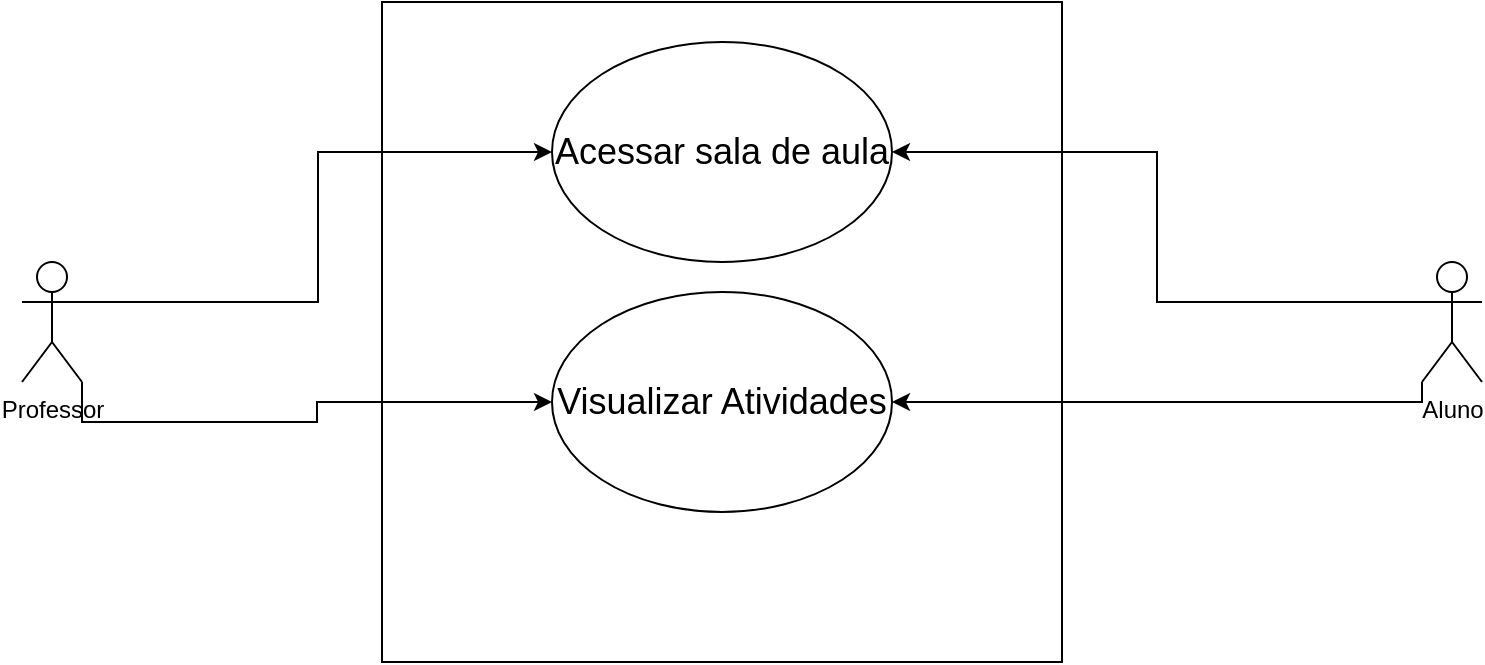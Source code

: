<mxfile version="21.6.9" type="github">
  <diagram name="Página-1" id="wacSRShNxAnzuLH0vcjB">
    <mxGraphModel dx="704" dy="1645" grid="1" gridSize="10" guides="1" tooltips="1" connect="1" arrows="1" fold="1" page="1" pageScale="1" pageWidth="827" pageHeight="1169" math="0" shadow="0">
      <root>
        <mxCell id="0" />
        <mxCell id="1" parent="0" />
        <mxCell id="mlfN98q9bhn3hzoMak-t-4" value="" style="rounded=0;whiteSpace=wrap;html=1;" vertex="1" parent="1">
          <mxGeometry x="410" y="-20" width="340" height="330" as="geometry" />
        </mxCell>
        <mxCell id="mlfN98q9bhn3hzoMak-t-3" value="Acessar sala de aula" style="ellipse;whiteSpace=wrap;html=1;fontSize=18;" vertex="1" parent="1">
          <mxGeometry x="495" width="170" height="110" as="geometry" />
        </mxCell>
        <mxCell id="mlfN98q9bhn3hzoMak-t-5" style="edgeStyle=orthogonalEdgeStyle;rounded=0;orthogonalLoop=1;jettySize=auto;html=1;exitX=1;exitY=0.333;exitDx=0;exitDy=0;exitPerimeter=0;" edge="1" parent="1" source="mlfN98q9bhn3hzoMak-t-1" target="mlfN98q9bhn3hzoMak-t-3">
          <mxGeometry relative="1" as="geometry">
            <Array as="points">
              <mxPoint x="378" y="130" />
              <mxPoint x="378" y="55" />
            </Array>
          </mxGeometry>
        </mxCell>
        <mxCell id="mlfN98q9bhn3hzoMak-t-9" style="edgeStyle=orthogonalEdgeStyle;rounded=0;orthogonalLoop=1;jettySize=auto;html=1;exitX=0;exitY=0.333;exitDx=0;exitDy=0;exitPerimeter=0;" edge="1" parent="1" source="mlfN98q9bhn3hzoMak-t-2" target="mlfN98q9bhn3hzoMak-t-3">
          <mxGeometry relative="1" as="geometry">
            <mxPoint x="820" y="80" as="targetPoint" />
          </mxGeometry>
        </mxCell>
        <mxCell id="mlfN98q9bhn3hzoMak-t-12" style="edgeStyle=orthogonalEdgeStyle;rounded=0;orthogonalLoop=1;jettySize=auto;html=1;" edge="1" parent="1" source="mlfN98q9bhn3hzoMak-t-2" target="mlfN98q9bhn3hzoMak-t-10">
          <mxGeometry relative="1" as="geometry">
            <Array as="points">
              <mxPoint x="930" y="180" />
            </Array>
          </mxGeometry>
        </mxCell>
        <mxCell id="mlfN98q9bhn3hzoMak-t-2" value="Aluno&lt;br&gt;" style="shape=umlActor;verticalLabelPosition=bottom;verticalAlign=top;html=1;outlineConnect=0;" vertex="1" parent="1">
          <mxGeometry x="930" y="110" width="30" height="60" as="geometry" />
        </mxCell>
        <mxCell id="mlfN98q9bhn3hzoMak-t-13" style="edgeStyle=orthogonalEdgeStyle;rounded=0;orthogonalLoop=1;jettySize=auto;html=1;exitX=1;exitY=1;exitDx=0;exitDy=0;exitPerimeter=0;" edge="1" parent="1" source="mlfN98q9bhn3hzoMak-t-1" target="mlfN98q9bhn3hzoMak-t-10">
          <mxGeometry relative="1" as="geometry" />
        </mxCell>
        <mxCell id="mlfN98q9bhn3hzoMak-t-1" value="Professor&lt;br&gt;" style="shape=umlActor;verticalLabelPosition=bottom;verticalAlign=top;html=1;outlineConnect=0;" vertex="1" parent="1">
          <mxGeometry x="230" y="110" width="30" height="60" as="geometry" />
        </mxCell>
        <mxCell id="mlfN98q9bhn3hzoMak-t-10" value="Visualizar Atividades&lt;br&gt;" style="ellipse;whiteSpace=wrap;html=1;fontSize=18;" vertex="1" parent="1">
          <mxGeometry x="495" y="125" width="170" height="110" as="geometry" />
        </mxCell>
      </root>
    </mxGraphModel>
  </diagram>
</mxfile>
